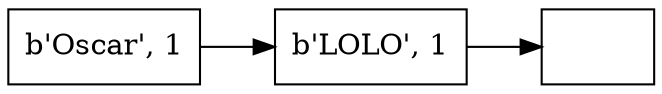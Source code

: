 digraph firstGraph{
node [shape = record];
rankdir=LR;
node0 [label=" b'Oscar', 1 "];
node0 -> node1;
node1 [label=" b'LOLO', 1 "];
node1 -> node2;
node2 [label="   "];
}